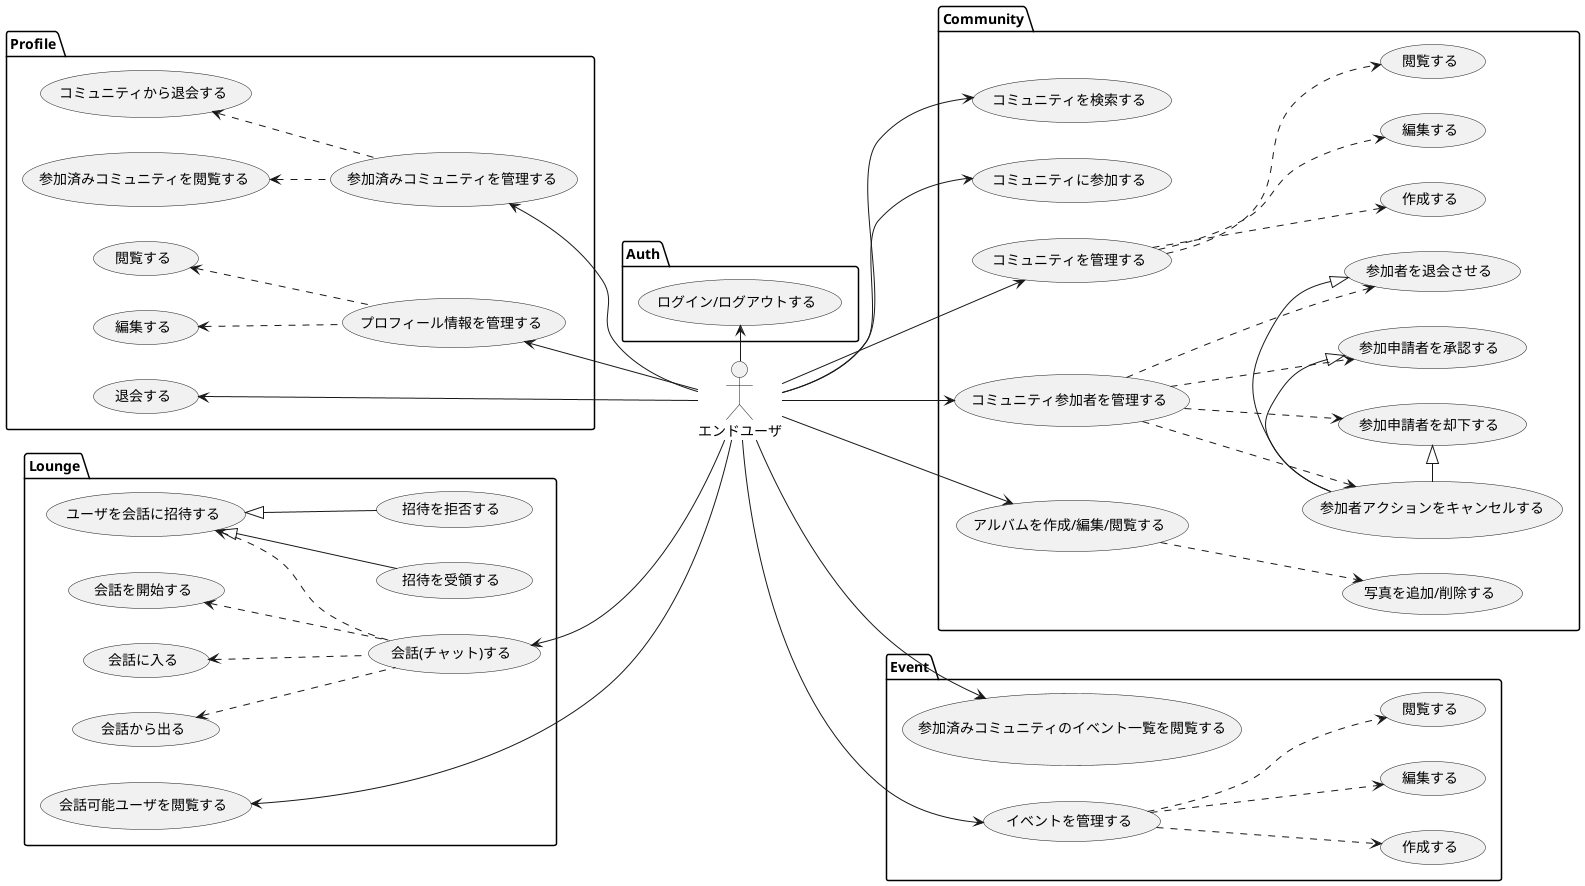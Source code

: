 @startuml usecase

' User -up- (上)
' User -do- (下)
' User -le- (左) 
' User -ri- (右

left to right direction
actor エンドユーザ as user

package "Auth" {
  usecase "ログイン/ログアウトする" as uc001
}
user -> uc001

package "Community" {
  usecase "コミュニティを検索する" as uc101
  usecase "コミュニティに参加する" as uc102
  usecase "コミュニティを管理する" as uc103
    usecase "作成する" as uc103.1
    usecase "編集する" as uc103.2
    usecase "閲覧する" as uc103.3
  usecase "コミュニティ参加者を管理する" as uc104
    usecase "参加者を退会させる" as uc104.1
    usecase "参加申請者を承認する" as uc104.2
    usecase "参加申請者を却下する" as uc104.3
    usecase "参加者アクションをキャンセルする" as uc104.4
  usecase "アルバムを作成/編集/閲覧する" as uc105
  usecase "写真を追加/削除する" as uc106
}

user --> uc101
user --> uc102
user --> uc103
    uc103 -.> uc103.1
    uc103 -.> uc103.2
    uc103 -.> uc103.3
user --> uc104
    uc104 -.> uc104.1
    uc104 -.> uc104.2
    uc104 -.> uc104.3
    uc104 -.> uc104.4
    uc104.4 -|> uc104.1
    uc104.4 -|> uc104.2
    uc104.4 -|> uc104.3
user --> uc105
uc105 -.> uc106




package "Event" {
  usecase "参加済みコミュニティのイベント一覧を閲覧する" as uc201
  usecase "イベントを管理する" as uc202
    usecase "作成する" as uc202.1
    usecase "編集する" as uc202.2
    usecase "閲覧する" as uc202.3
}

user --> uc201
user --> uc202
    uc202 -.> uc202.1
    uc202 -.> uc202.2
    uc202 -.> uc202.3




package "Profile" {
    usecase "プロフィール情報を管理する" as uc301
        usecase "編集する" as uc301.1
        usecase "閲覧する" as uc301.2
    usecase "参加済みコミュニティを管理する" as uc302
        usecase "参加済みコミュニティを閲覧する" as uc302.1
        usecase "コミュニティから退会する" as uc302.2
    usecase "退会する" as uc303
}

uc301 <-- user
    uc301 -up.> uc301.1
    uc301 -up.> uc301.2
uc302 <-- user 
    uc302 -up.> uc302.1
    uc302 -up.> uc302.2
uc303 <-- user 




package "Lounge" {
    usecase "会話(チャット)する" as uc401
      usecase "会話を開始する" as uc401.1
      usecase "会話に入る" as uc401.2
      usecase "会話から出る" as uc401.3
      usecase "ユーザを会話に招待する" as uc401.5
      usecase "招待を受領する" as uc401.5.1
      usecase "招待を拒否する" as uc401.5.2
    usecase "会話可能ユーザを閲覧する" as uc402
}

uc401 <-- user 
    uc401.1 <.- uc401  
    uc401.2 <.- uc401 
    uc401.3 <.- uc401
    uc401.5 <.- uc401
    uc401.5.1  -up-|> uc401.5
    uc401.5.2  -up-|> uc401.5
uc402 <-- user

@enduml


ログインしている人を見る